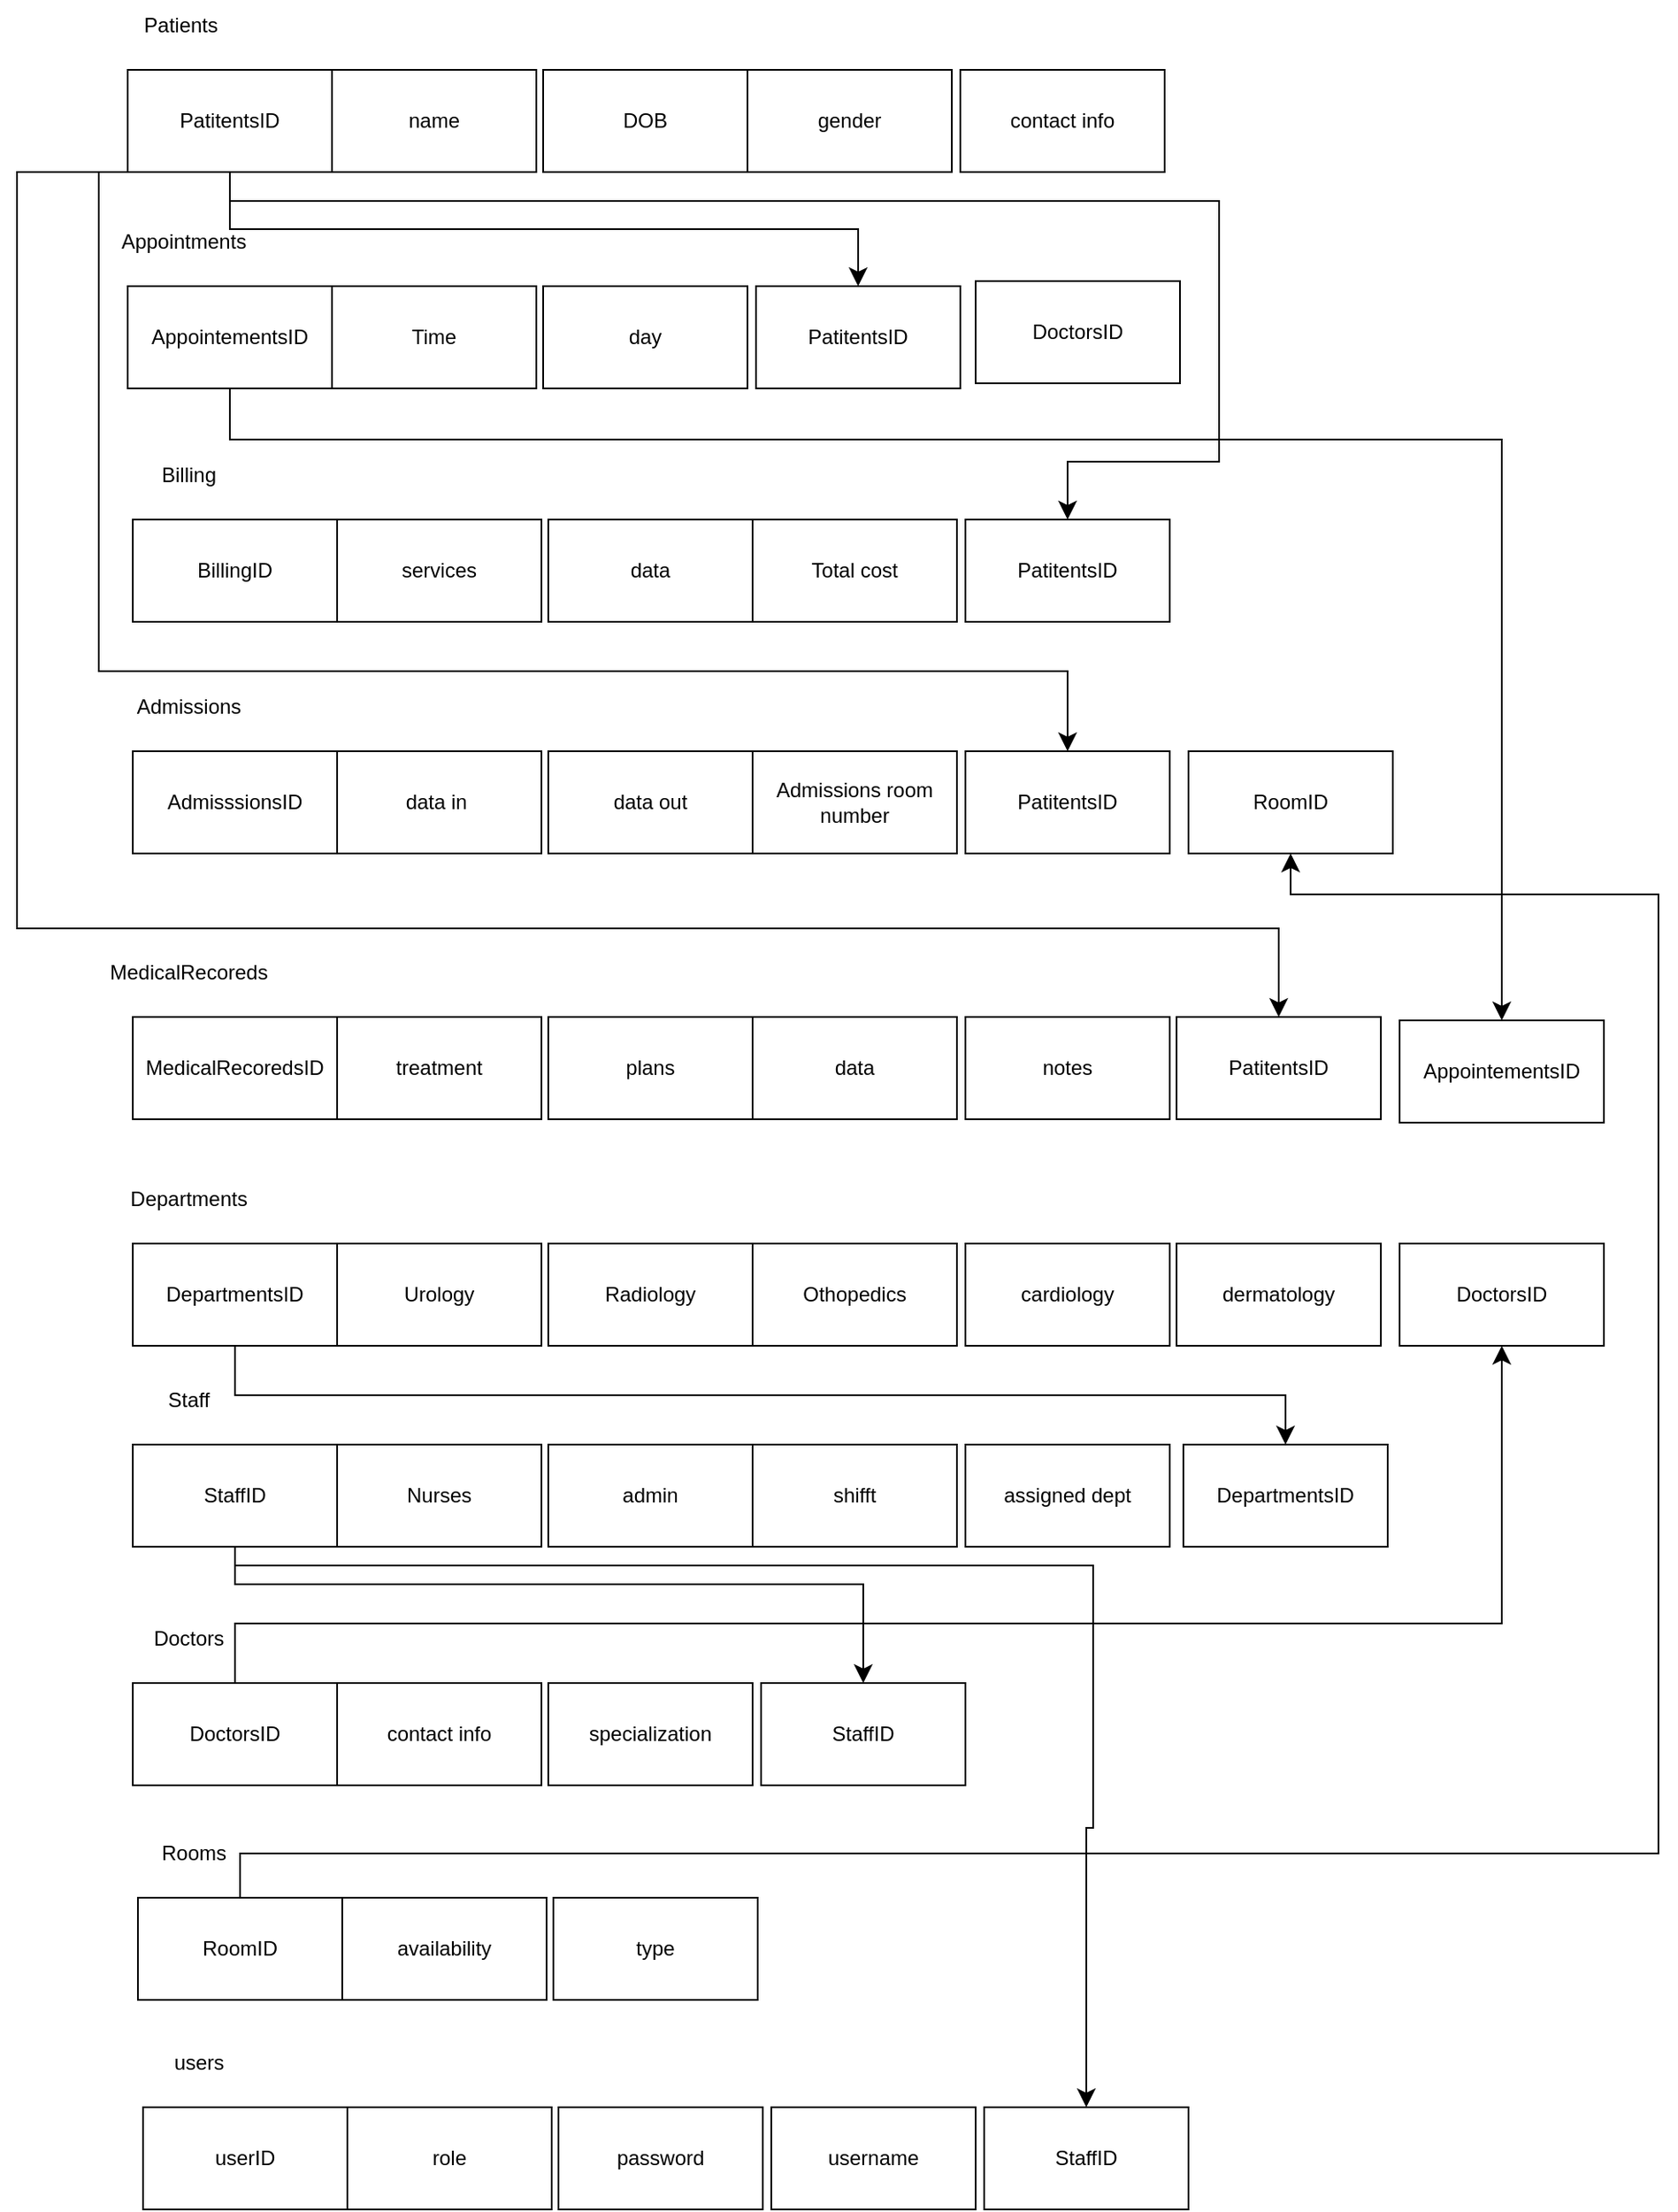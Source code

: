 <mxfile version="27.1.6">
  <diagram name="Page-1" id="h0pnJ3yxgjf2yaO0TOta">
    <mxGraphModel dx="2424" dy="1456" grid="0" gridSize="10" guides="1" tooltips="1" connect="1" arrows="1" fold="1" page="0" pageScale="1" pageWidth="850" pageHeight="1100" math="0" shadow="0">
      <root>
        <mxCell id="0" />
        <mxCell id="1" parent="0" />
        <mxCell id="z0HtWDV_gNVLQkzhpLmx-2" value="Patients&amp;nbsp;" style="text;html=1;align=center;verticalAlign=middle;whiteSpace=wrap;rounded=0;" vertex="1" parent="1">
          <mxGeometry x="362" y="200" width="60" height="30" as="geometry" />
        </mxCell>
        <mxCell id="z0HtWDV_gNVLQkzhpLmx-265" style="edgeStyle=orthogonalEdgeStyle;rounded=0;orthogonalLoop=1;jettySize=auto;html=1;exitX=0.5;exitY=1;exitDx=0;exitDy=0;entryX=0.5;entryY=0;entryDx=0;entryDy=0;fontSize=12;startSize=8;endSize=8;" edge="1" parent="1" source="z0HtWDV_gNVLQkzhpLmx-3" target="z0HtWDV_gNVLQkzhpLmx-246">
          <mxGeometry relative="1" as="geometry" />
        </mxCell>
        <mxCell id="z0HtWDV_gNVLQkzhpLmx-266" style="edgeStyle=orthogonalEdgeStyle;rounded=0;orthogonalLoop=1;jettySize=auto;html=1;exitX=0.5;exitY=1;exitDx=0;exitDy=0;entryX=0.5;entryY=0;entryDx=0;entryDy=0;fontSize=12;startSize=8;endSize=8;" edge="1" parent="1" source="z0HtWDV_gNVLQkzhpLmx-3" target="z0HtWDV_gNVLQkzhpLmx-247">
          <mxGeometry relative="1" as="geometry">
            <Array as="points">
              <mxPoint x="419" y="318" />
              <mxPoint x="1000" y="318" />
              <mxPoint x="1000" y="471" />
              <mxPoint x="911" y="471" />
            </Array>
          </mxGeometry>
        </mxCell>
        <mxCell id="z0HtWDV_gNVLQkzhpLmx-267" style="edgeStyle=orthogonalEdgeStyle;rounded=0;orthogonalLoop=1;jettySize=auto;html=1;exitX=0.5;exitY=1;exitDx=0;exitDy=0;entryX=0.5;entryY=0;entryDx=0;entryDy=0;fontSize=12;startSize=8;endSize=8;" edge="1" parent="1" source="z0HtWDV_gNVLQkzhpLmx-3" target="z0HtWDV_gNVLQkzhpLmx-248">
          <mxGeometry relative="1" as="geometry">
            <Array as="points">
              <mxPoint x="342" y="301" />
              <mxPoint x="342" y="594" />
              <mxPoint x="911" y="594" />
            </Array>
          </mxGeometry>
        </mxCell>
        <mxCell id="z0HtWDV_gNVLQkzhpLmx-268" style="edgeStyle=orthogonalEdgeStyle;rounded=0;orthogonalLoop=1;jettySize=auto;html=1;exitX=0.5;exitY=1;exitDx=0;exitDy=0;entryX=0.5;entryY=0;entryDx=0;entryDy=0;fontSize=12;startSize=8;endSize=8;" edge="1" parent="1" source="z0HtWDV_gNVLQkzhpLmx-3" target="z0HtWDV_gNVLQkzhpLmx-249">
          <mxGeometry relative="1" as="geometry">
            <Array as="points">
              <mxPoint x="294" y="301" />
              <mxPoint x="294" y="745" />
              <mxPoint x="1035" y="745" />
            </Array>
          </mxGeometry>
        </mxCell>
        <mxCell id="z0HtWDV_gNVLQkzhpLmx-3" value="PatitentsID" style="rounded=0;whiteSpace=wrap;html=1;" vertex="1" parent="1">
          <mxGeometry x="359" y="241" width="120" height="60" as="geometry" />
        </mxCell>
        <mxCell id="z0HtWDV_gNVLQkzhpLmx-7" value="contact info" style="rounded=0;whiteSpace=wrap;html=1;" vertex="1" parent="1">
          <mxGeometry x="848" y="241" width="120" height="60" as="geometry" />
        </mxCell>
        <mxCell id="z0HtWDV_gNVLQkzhpLmx-8" value="name" style="rounded=0;whiteSpace=wrap;html=1;" vertex="1" parent="1">
          <mxGeometry x="479" y="241" width="120" height="60" as="geometry" />
        </mxCell>
        <mxCell id="z0HtWDV_gNVLQkzhpLmx-9" value="DOB" style="rounded=0;whiteSpace=wrap;html=1;" vertex="1" parent="1">
          <mxGeometry x="603" y="241" width="120" height="60" as="geometry" />
        </mxCell>
        <mxCell id="z0HtWDV_gNVLQkzhpLmx-10" value="gender" style="rounded=0;whiteSpace=wrap;html=1;" vertex="1" parent="1">
          <mxGeometry x="723" y="241" width="120" height="60" as="geometry" />
        </mxCell>
        <mxCell id="z0HtWDV_gNVLQkzhpLmx-185" value="Appointments" style="text;html=1;align=center;verticalAlign=middle;whiteSpace=wrap;rounded=0;" vertex="1" parent="1">
          <mxGeometry x="362" y="327" width="60" height="30" as="geometry" />
        </mxCell>
        <mxCell id="z0HtWDV_gNVLQkzhpLmx-269" style="edgeStyle=orthogonalEdgeStyle;rounded=0;orthogonalLoop=1;jettySize=auto;html=1;exitX=0.5;exitY=1;exitDx=0;exitDy=0;entryX=0.5;entryY=0;entryDx=0;entryDy=0;fontSize=12;startSize=8;endSize=8;" edge="1" parent="1" source="z0HtWDV_gNVLQkzhpLmx-186" target="z0HtWDV_gNVLQkzhpLmx-256">
          <mxGeometry relative="1" as="geometry">
            <Array as="points">
              <mxPoint x="419" y="458" />
              <mxPoint x="1166" y="458" />
            </Array>
          </mxGeometry>
        </mxCell>
        <mxCell id="z0HtWDV_gNVLQkzhpLmx-186" value="AppointementsID" style="rounded=0;whiteSpace=wrap;html=1;" vertex="1" parent="1">
          <mxGeometry x="359" y="368" width="120" height="60" as="geometry" />
        </mxCell>
        <mxCell id="z0HtWDV_gNVLQkzhpLmx-188" value="Time" style="rounded=0;whiteSpace=wrap;html=1;" vertex="1" parent="1">
          <mxGeometry x="479" y="368" width="120" height="60" as="geometry" />
        </mxCell>
        <mxCell id="z0HtWDV_gNVLQkzhpLmx-189" value="day" style="rounded=0;whiteSpace=wrap;html=1;" vertex="1" parent="1">
          <mxGeometry x="603" y="368" width="120" height="60" as="geometry" />
        </mxCell>
        <mxCell id="z0HtWDV_gNVLQkzhpLmx-198" value="Billing" style="text;html=1;align=center;verticalAlign=middle;whiteSpace=wrap;rounded=0;" vertex="1" parent="1">
          <mxGeometry x="365" y="464" width="60" height="30" as="geometry" />
        </mxCell>
        <mxCell id="z0HtWDV_gNVLQkzhpLmx-199" value="BillingID" style="rounded=0;whiteSpace=wrap;html=1;" vertex="1" parent="1">
          <mxGeometry x="362" y="505" width="120" height="60" as="geometry" />
        </mxCell>
        <mxCell id="z0HtWDV_gNVLQkzhpLmx-201" value="services" style="rounded=0;whiteSpace=wrap;html=1;" vertex="1" parent="1">
          <mxGeometry x="482" y="505" width="120" height="60" as="geometry" />
        </mxCell>
        <mxCell id="z0HtWDV_gNVLQkzhpLmx-202" value="data" style="rounded=0;whiteSpace=wrap;html=1;" vertex="1" parent="1">
          <mxGeometry x="606" y="505" width="120" height="60" as="geometry" />
        </mxCell>
        <mxCell id="z0HtWDV_gNVLQkzhpLmx-203" value="Total cost" style="rounded=0;whiteSpace=wrap;html=1;" vertex="1" parent="1">
          <mxGeometry x="726" y="505" width="120" height="60" as="geometry" />
        </mxCell>
        <mxCell id="z0HtWDV_gNVLQkzhpLmx-204" value="Admissions" style="text;html=1;align=center;verticalAlign=middle;whiteSpace=wrap;rounded=0;" vertex="1" parent="1">
          <mxGeometry x="365" y="600" width="60" height="30" as="geometry" />
        </mxCell>
        <mxCell id="z0HtWDV_gNVLQkzhpLmx-205" value="AdmisssionsID" style="rounded=0;whiteSpace=wrap;html=1;" vertex="1" parent="1">
          <mxGeometry x="362" y="641" width="120" height="60" as="geometry" />
        </mxCell>
        <mxCell id="z0HtWDV_gNVLQkzhpLmx-207" value="data in&amp;nbsp;" style="rounded=0;whiteSpace=wrap;html=1;" vertex="1" parent="1">
          <mxGeometry x="482" y="641" width="120" height="60" as="geometry" />
        </mxCell>
        <mxCell id="z0HtWDV_gNVLQkzhpLmx-208" value="data out" style="rounded=0;whiteSpace=wrap;html=1;" vertex="1" parent="1">
          <mxGeometry x="606" y="641" width="120" height="60" as="geometry" />
        </mxCell>
        <mxCell id="z0HtWDV_gNVLQkzhpLmx-209" value="Admissions room number" style="rounded=0;whiteSpace=wrap;html=1;" vertex="1" parent="1">
          <mxGeometry x="726" y="641" width="120" height="60" as="geometry" />
        </mxCell>
        <mxCell id="z0HtWDV_gNVLQkzhpLmx-210" value="MedicalRecoreds" style="text;html=1;align=center;verticalAlign=middle;whiteSpace=wrap;rounded=0;" vertex="1" parent="1">
          <mxGeometry x="365" y="756" width="60" height="30" as="geometry" />
        </mxCell>
        <mxCell id="z0HtWDV_gNVLQkzhpLmx-211" value="MedicalRecoredsID" style="rounded=0;whiteSpace=wrap;html=1;" vertex="1" parent="1">
          <mxGeometry x="362" y="797" width="120" height="60" as="geometry" />
        </mxCell>
        <mxCell id="z0HtWDV_gNVLQkzhpLmx-212" value="notes" style="rounded=0;whiteSpace=wrap;html=1;" vertex="1" parent="1">
          <mxGeometry x="851" y="797" width="120" height="60" as="geometry" />
        </mxCell>
        <mxCell id="z0HtWDV_gNVLQkzhpLmx-213" value="treatment" style="rounded=0;whiteSpace=wrap;html=1;" vertex="1" parent="1">
          <mxGeometry x="482" y="797" width="120" height="60" as="geometry" />
        </mxCell>
        <mxCell id="z0HtWDV_gNVLQkzhpLmx-214" value="plans" style="rounded=0;whiteSpace=wrap;html=1;" vertex="1" parent="1">
          <mxGeometry x="606" y="797" width="120" height="60" as="geometry" />
        </mxCell>
        <mxCell id="z0HtWDV_gNVLQkzhpLmx-215" value="data" style="rounded=0;whiteSpace=wrap;html=1;" vertex="1" parent="1">
          <mxGeometry x="726" y="797" width="120" height="60" as="geometry" />
        </mxCell>
        <mxCell id="z0HtWDV_gNVLQkzhpLmx-216" value="Departments" style="text;html=1;align=center;verticalAlign=middle;whiteSpace=wrap;rounded=0;" vertex="1" parent="1">
          <mxGeometry x="365" y="889" width="60" height="30" as="geometry" />
        </mxCell>
        <mxCell id="z0HtWDV_gNVLQkzhpLmx-272" style="edgeStyle=orthogonalEdgeStyle;rounded=0;orthogonalLoop=1;jettySize=auto;html=1;exitX=0.5;exitY=1;exitDx=0;exitDy=0;entryX=0.5;entryY=0;entryDx=0;entryDy=0;fontSize=12;startSize=8;endSize=8;" edge="1" parent="1" source="z0HtWDV_gNVLQkzhpLmx-217" target="z0HtWDV_gNVLQkzhpLmx-260">
          <mxGeometry relative="1" as="geometry" />
        </mxCell>
        <mxCell id="z0HtWDV_gNVLQkzhpLmx-217" value="DepartmentsID" style="rounded=0;whiteSpace=wrap;html=1;" vertex="1" parent="1">
          <mxGeometry x="362" y="930" width="120" height="60" as="geometry" />
        </mxCell>
        <mxCell id="z0HtWDV_gNVLQkzhpLmx-218" value="cardiology" style="rounded=0;whiteSpace=wrap;html=1;" vertex="1" parent="1">
          <mxGeometry x="851" y="930" width="120" height="60" as="geometry" />
        </mxCell>
        <mxCell id="z0HtWDV_gNVLQkzhpLmx-219" value="Urology" style="rounded=0;whiteSpace=wrap;html=1;" vertex="1" parent="1">
          <mxGeometry x="482" y="930" width="120" height="60" as="geometry" />
        </mxCell>
        <mxCell id="z0HtWDV_gNVLQkzhpLmx-220" value="Radiology" style="rounded=0;whiteSpace=wrap;html=1;" vertex="1" parent="1">
          <mxGeometry x="606" y="930" width="120" height="60" as="geometry" />
        </mxCell>
        <mxCell id="z0HtWDV_gNVLQkzhpLmx-221" value="Othopedics" style="rounded=0;whiteSpace=wrap;html=1;" vertex="1" parent="1">
          <mxGeometry x="726" y="930" width="120" height="60" as="geometry" />
        </mxCell>
        <mxCell id="z0HtWDV_gNVLQkzhpLmx-222" value="dermatology" style="rounded=0;whiteSpace=wrap;html=1;" vertex="1" parent="1">
          <mxGeometry x="975" y="930" width="120" height="60" as="geometry" />
        </mxCell>
        <mxCell id="z0HtWDV_gNVLQkzhpLmx-223" value="Staff" style="text;html=1;align=center;verticalAlign=middle;whiteSpace=wrap;rounded=0;" vertex="1" parent="1">
          <mxGeometry x="365" y="1007" width="60" height="30" as="geometry" />
        </mxCell>
        <mxCell id="z0HtWDV_gNVLQkzhpLmx-273" style="edgeStyle=orthogonalEdgeStyle;rounded=0;orthogonalLoop=1;jettySize=auto;html=1;exitX=0.5;exitY=1;exitDx=0;exitDy=0;entryX=0.5;entryY=0;entryDx=0;entryDy=0;fontSize=12;startSize=8;endSize=8;" edge="1" parent="1" source="z0HtWDV_gNVLQkzhpLmx-224" target="z0HtWDV_gNVLQkzhpLmx-263">
          <mxGeometry relative="1" as="geometry">
            <Array as="points">
              <mxPoint x="422" y="1130" />
              <mxPoint x="791" y="1130" />
            </Array>
          </mxGeometry>
        </mxCell>
        <mxCell id="z0HtWDV_gNVLQkzhpLmx-274" style="edgeStyle=orthogonalEdgeStyle;rounded=0;orthogonalLoop=1;jettySize=auto;html=1;exitX=0.5;exitY=1;exitDx=0;exitDy=0;entryX=0.5;entryY=0;entryDx=0;entryDy=0;fontSize=12;startSize=8;endSize=8;" edge="1" parent="1" source="z0HtWDV_gNVLQkzhpLmx-224" target="z0HtWDV_gNVLQkzhpLmx-262">
          <mxGeometry relative="1" as="geometry">
            <Array as="points">
              <mxPoint x="422" y="1119" />
              <mxPoint x="926" y="1119" />
              <mxPoint x="926" y="1273" />
              <mxPoint x="922" y="1273" />
            </Array>
          </mxGeometry>
        </mxCell>
        <mxCell id="z0HtWDV_gNVLQkzhpLmx-224" value="StaffID" style="rounded=0;whiteSpace=wrap;html=1;" vertex="1" parent="1">
          <mxGeometry x="362" y="1048" width="120" height="60" as="geometry" />
        </mxCell>
        <mxCell id="z0HtWDV_gNVLQkzhpLmx-225" value="assigned dept" style="rounded=0;whiteSpace=wrap;html=1;" vertex="1" parent="1">
          <mxGeometry x="851" y="1048" width="120" height="60" as="geometry" />
        </mxCell>
        <mxCell id="z0HtWDV_gNVLQkzhpLmx-226" value="Nurses" style="rounded=0;whiteSpace=wrap;html=1;" vertex="1" parent="1">
          <mxGeometry x="482" y="1048" width="120" height="60" as="geometry" />
        </mxCell>
        <mxCell id="z0HtWDV_gNVLQkzhpLmx-227" value="admin" style="rounded=0;whiteSpace=wrap;html=1;" vertex="1" parent="1">
          <mxGeometry x="606" y="1048" width="120" height="60" as="geometry" />
        </mxCell>
        <mxCell id="z0HtWDV_gNVLQkzhpLmx-228" value="shifft" style="rounded=0;whiteSpace=wrap;html=1;" vertex="1" parent="1">
          <mxGeometry x="726" y="1048" width="120" height="60" as="geometry" />
        </mxCell>
        <mxCell id="z0HtWDV_gNVLQkzhpLmx-230" value="Doctors" style="text;html=1;align=center;verticalAlign=middle;whiteSpace=wrap;rounded=0;" vertex="1" parent="1">
          <mxGeometry x="365" y="1147" width="60" height="30" as="geometry" />
        </mxCell>
        <mxCell id="z0HtWDV_gNVLQkzhpLmx-271" style="edgeStyle=orthogonalEdgeStyle;rounded=0;orthogonalLoop=1;jettySize=auto;html=1;exitX=0.5;exitY=0;exitDx=0;exitDy=0;entryX=0.5;entryY=1;entryDx=0;entryDy=0;fontSize=12;startSize=8;endSize=8;" edge="1" parent="1" source="z0HtWDV_gNVLQkzhpLmx-231" target="z0HtWDV_gNVLQkzhpLmx-258">
          <mxGeometry relative="1" as="geometry">
            <Array as="points">
              <mxPoint x="422" y="1153" />
              <mxPoint x="1166" y="1153" />
            </Array>
          </mxGeometry>
        </mxCell>
        <mxCell id="z0HtWDV_gNVLQkzhpLmx-231" value="DoctorsID" style="rounded=0;whiteSpace=wrap;html=1;" vertex="1" parent="1">
          <mxGeometry x="362" y="1188" width="120" height="60" as="geometry" />
        </mxCell>
        <mxCell id="z0HtWDV_gNVLQkzhpLmx-233" value="contact info" style="rounded=0;whiteSpace=wrap;html=1;" vertex="1" parent="1">
          <mxGeometry x="482" y="1188" width="120" height="60" as="geometry" />
        </mxCell>
        <mxCell id="z0HtWDV_gNVLQkzhpLmx-234" value="specialization" style="rounded=0;whiteSpace=wrap;html=1;" vertex="1" parent="1">
          <mxGeometry x="606" y="1188" width="120" height="60" as="geometry" />
        </mxCell>
        <mxCell id="z0HtWDV_gNVLQkzhpLmx-237" value="Rooms" style="text;html=1;align=center;verticalAlign=middle;whiteSpace=wrap;rounded=0;" vertex="1" parent="1">
          <mxGeometry x="368" y="1273" width="60" height="30" as="geometry" />
        </mxCell>
        <mxCell id="z0HtWDV_gNVLQkzhpLmx-270" style="edgeStyle=orthogonalEdgeStyle;rounded=0;orthogonalLoop=1;jettySize=auto;html=1;exitX=0.5;exitY=0;exitDx=0;exitDy=0;entryX=0.5;entryY=1;entryDx=0;entryDy=0;fontSize=12;startSize=8;endSize=8;" edge="1" parent="1" source="z0HtWDV_gNVLQkzhpLmx-238" target="z0HtWDV_gNVLQkzhpLmx-264">
          <mxGeometry relative="1" as="geometry">
            <Array as="points">
              <mxPoint x="425" y="1288" />
              <mxPoint x="1258" y="1288" />
              <mxPoint x="1258" y="725" />
              <mxPoint x="1042" y="725" />
            </Array>
          </mxGeometry>
        </mxCell>
        <mxCell id="z0HtWDV_gNVLQkzhpLmx-238" value="RoomID" style="rounded=0;whiteSpace=wrap;html=1;" vertex="1" parent="1">
          <mxGeometry x="365" y="1314" width="120" height="60" as="geometry" />
        </mxCell>
        <mxCell id="z0HtWDV_gNVLQkzhpLmx-239" value="availability" style="rounded=0;whiteSpace=wrap;html=1;" vertex="1" parent="1">
          <mxGeometry x="485" y="1314" width="120" height="60" as="geometry" />
        </mxCell>
        <mxCell id="z0HtWDV_gNVLQkzhpLmx-240" value="type" style="rounded=0;whiteSpace=wrap;html=1;" vertex="1" parent="1">
          <mxGeometry x="609" y="1314" width="120" height="60" as="geometry" />
        </mxCell>
        <mxCell id="z0HtWDV_gNVLQkzhpLmx-241" value="users" style="text;html=1;align=center;verticalAlign=middle;whiteSpace=wrap;rounded=0;" vertex="1" parent="1">
          <mxGeometry x="371" y="1396" width="60" height="30" as="geometry" />
        </mxCell>
        <mxCell id="z0HtWDV_gNVLQkzhpLmx-242" value="userID" style="rounded=0;whiteSpace=wrap;html=1;" vertex="1" parent="1">
          <mxGeometry x="368" y="1437" width="120" height="60" as="geometry" />
        </mxCell>
        <mxCell id="z0HtWDV_gNVLQkzhpLmx-243" value="role" style="rounded=0;whiteSpace=wrap;html=1;" vertex="1" parent="1">
          <mxGeometry x="488" y="1437" width="120" height="60" as="geometry" />
        </mxCell>
        <mxCell id="z0HtWDV_gNVLQkzhpLmx-244" value="password" style="rounded=0;whiteSpace=wrap;html=1;" vertex="1" parent="1">
          <mxGeometry x="612" y="1437" width="120" height="60" as="geometry" />
        </mxCell>
        <mxCell id="z0HtWDV_gNVLQkzhpLmx-245" value="username" style="rounded=0;whiteSpace=wrap;html=1;" vertex="1" parent="1">
          <mxGeometry x="737" y="1437" width="120" height="60" as="geometry" />
        </mxCell>
        <mxCell id="z0HtWDV_gNVLQkzhpLmx-246" value="PatitentsID" style="rounded=0;whiteSpace=wrap;html=1;" vertex="1" parent="1">
          <mxGeometry x="728" y="368" width="120" height="60" as="geometry" />
        </mxCell>
        <mxCell id="z0HtWDV_gNVLQkzhpLmx-247" value="PatitentsID" style="rounded=0;whiteSpace=wrap;html=1;" vertex="1" parent="1">
          <mxGeometry x="851" y="505" width="120" height="60" as="geometry" />
        </mxCell>
        <mxCell id="z0HtWDV_gNVLQkzhpLmx-248" value="PatitentsID" style="rounded=0;whiteSpace=wrap;html=1;" vertex="1" parent="1">
          <mxGeometry x="851" y="641" width="120" height="60" as="geometry" />
        </mxCell>
        <mxCell id="z0HtWDV_gNVLQkzhpLmx-249" value="PatitentsID" style="rounded=0;whiteSpace=wrap;html=1;" vertex="1" parent="1">
          <mxGeometry x="975" y="797" width="120" height="60" as="geometry" />
        </mxCell>
        <mxCell id="z0HtWDV_gNVLQkzhpLmx-255" value="DoctorsID" style="rounded=0;whiteSpace=wrap;html=1;" vertex="1" parent="1">
          <mxGeometry x="857" y="365" width="120" height="60" as="geometry" />
        </mxCell>
        <mxCell id="z0HtWDV_gNVLQkzhpLmx-256" value="AppointementsID" style="rounded=0;whiteSpace=wrap;html=1;" vertex="1" parent="1">
          <mxGeometry x="1106" y="799" width="120" height="60" as="geometry" />
        </mxCell>
        <mxCell id="z0HtWDV_gNVLQkzhpLmx-258" value="DoctorsID" style="rounded=0;whiteSpace=wrap;html=1;" vertex="1" parent="1">
          <mxGeometry x="1106" y="930" width="120" height="60" as="geometry" />
        </mxCell>
        <mxCell id="z0HtWDV_gNVLQkzhpLmx-260" value="DepartmentsID" style="rounded=0;whiteSpace=wrap;html=1;" vertex="1" parent="1">
          <mxGeometry x="979" y="1048" width="120" height="60" as="geometry" />
        </mxCell>
        <mxCell id="z0HtWDV_gNVLQkzhpLmx-262" value="StaffID" style="rounded=0;whiteSpace=wrap;html=1;" vertex="1" parent="1">
          <mxGeometry x="862" y="1437" width="120" height="60" as="geometry" />
        </mxCell>
        <mxCell id="z0HtWDV_gNVLQkzhpLmx-263" value="StaffID" style="rounded=0;whiteSpace=wrap;html=1;" vertex="1" parent="1">
          <mxGeometry x="731" y="1188" width="120" height="60" as="geometry" />
        </mxCell>
        <mxCell id="z0HtWDV_gNVLQkzhpLmx-264" value="RoomID" style="rounded=0;whiteSpace=wrap;html=1;" vertex="1" parent="1">
          <mxGeometry x="982" y="641" width="120" height="60" as="geometry" />
        </mxCell>
      </root>
    </mxGraphModel>
  </diagram>
</mxfile>
